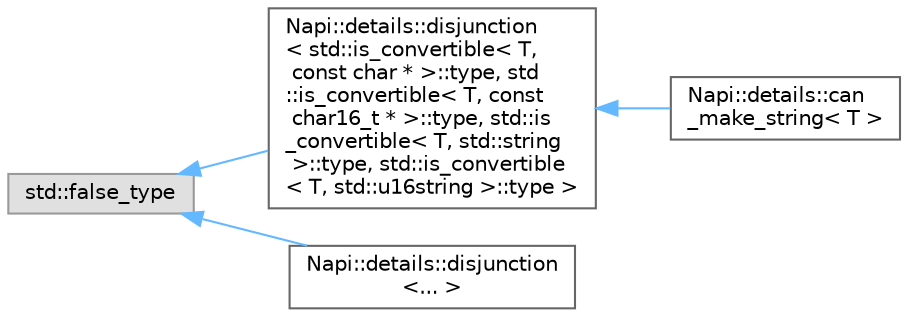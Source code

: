 digraph "Graphical Class Hierarchy"
{
 // LATEX_PDF_SIZE
  bgcolor="transparent";
  edge [fontname=Helvetica,fontsize=10,labelfontname=Helvetica,labelfontsize=10];
  node [fontname=Helvetica,fontsize=10,shape=box,height=0.2,width=0.4];
  rankdir="LR";
  Node0 [id="Node000000",label="std::false_type",height=0.2,width=0.4,color="grey60", fillcolor="#E0E0E0", style="filled",tooltip=" "];
  Node0 -> Node1 [id="edge93_Node000000_Node000001",dir="back",color="steelblue1",style="solid",tooltip=" "];
  Node1 [id="Node000001",label="Napi::details::disjunction\l\< std::is_convertible\< T,\l const char * \>::type, std\l::is_convertible\< T, const\l char16_t * \>::type, std::is\l_convertible\< T, std::string\l \>::type, std::is_convertible\l\< T, std::u16string \>::type \>",height=0.2,width=0.4,color="grey40", fillcolor="white", style="filled",URL="$struct_napi_1_1details_1_1disjunction.html",tooltip=" "];
  Node1 -> Node2 [id="edge94_Node000001_Node000002",dir="back",color="steelblue1",style="solid",tooltip=" "];
  Node2 [id="Node000002",label="Napi::details::can\l_make_string\< T \>",height=0.2,width=0.4,color="grey40", fillcolor="white", style="filled",URL="$struct_napi_1_1details_1_1can__make__string.html",tooltip=" "];
  Node0 -> Node3 [id="edge95_Node000000_Node000003",dir="back",color="steelblue1",style="solid",tooltip=" "];
  Node3 [id="Node000003",label="Napi::details::disjunction\l\<... \>",height=0.2,width=0.4,color="grey40", fillcolor="white", style="filled",URL="$struct_napi_1_1details_1_1disjunction.html",tooltip=" "];
}
